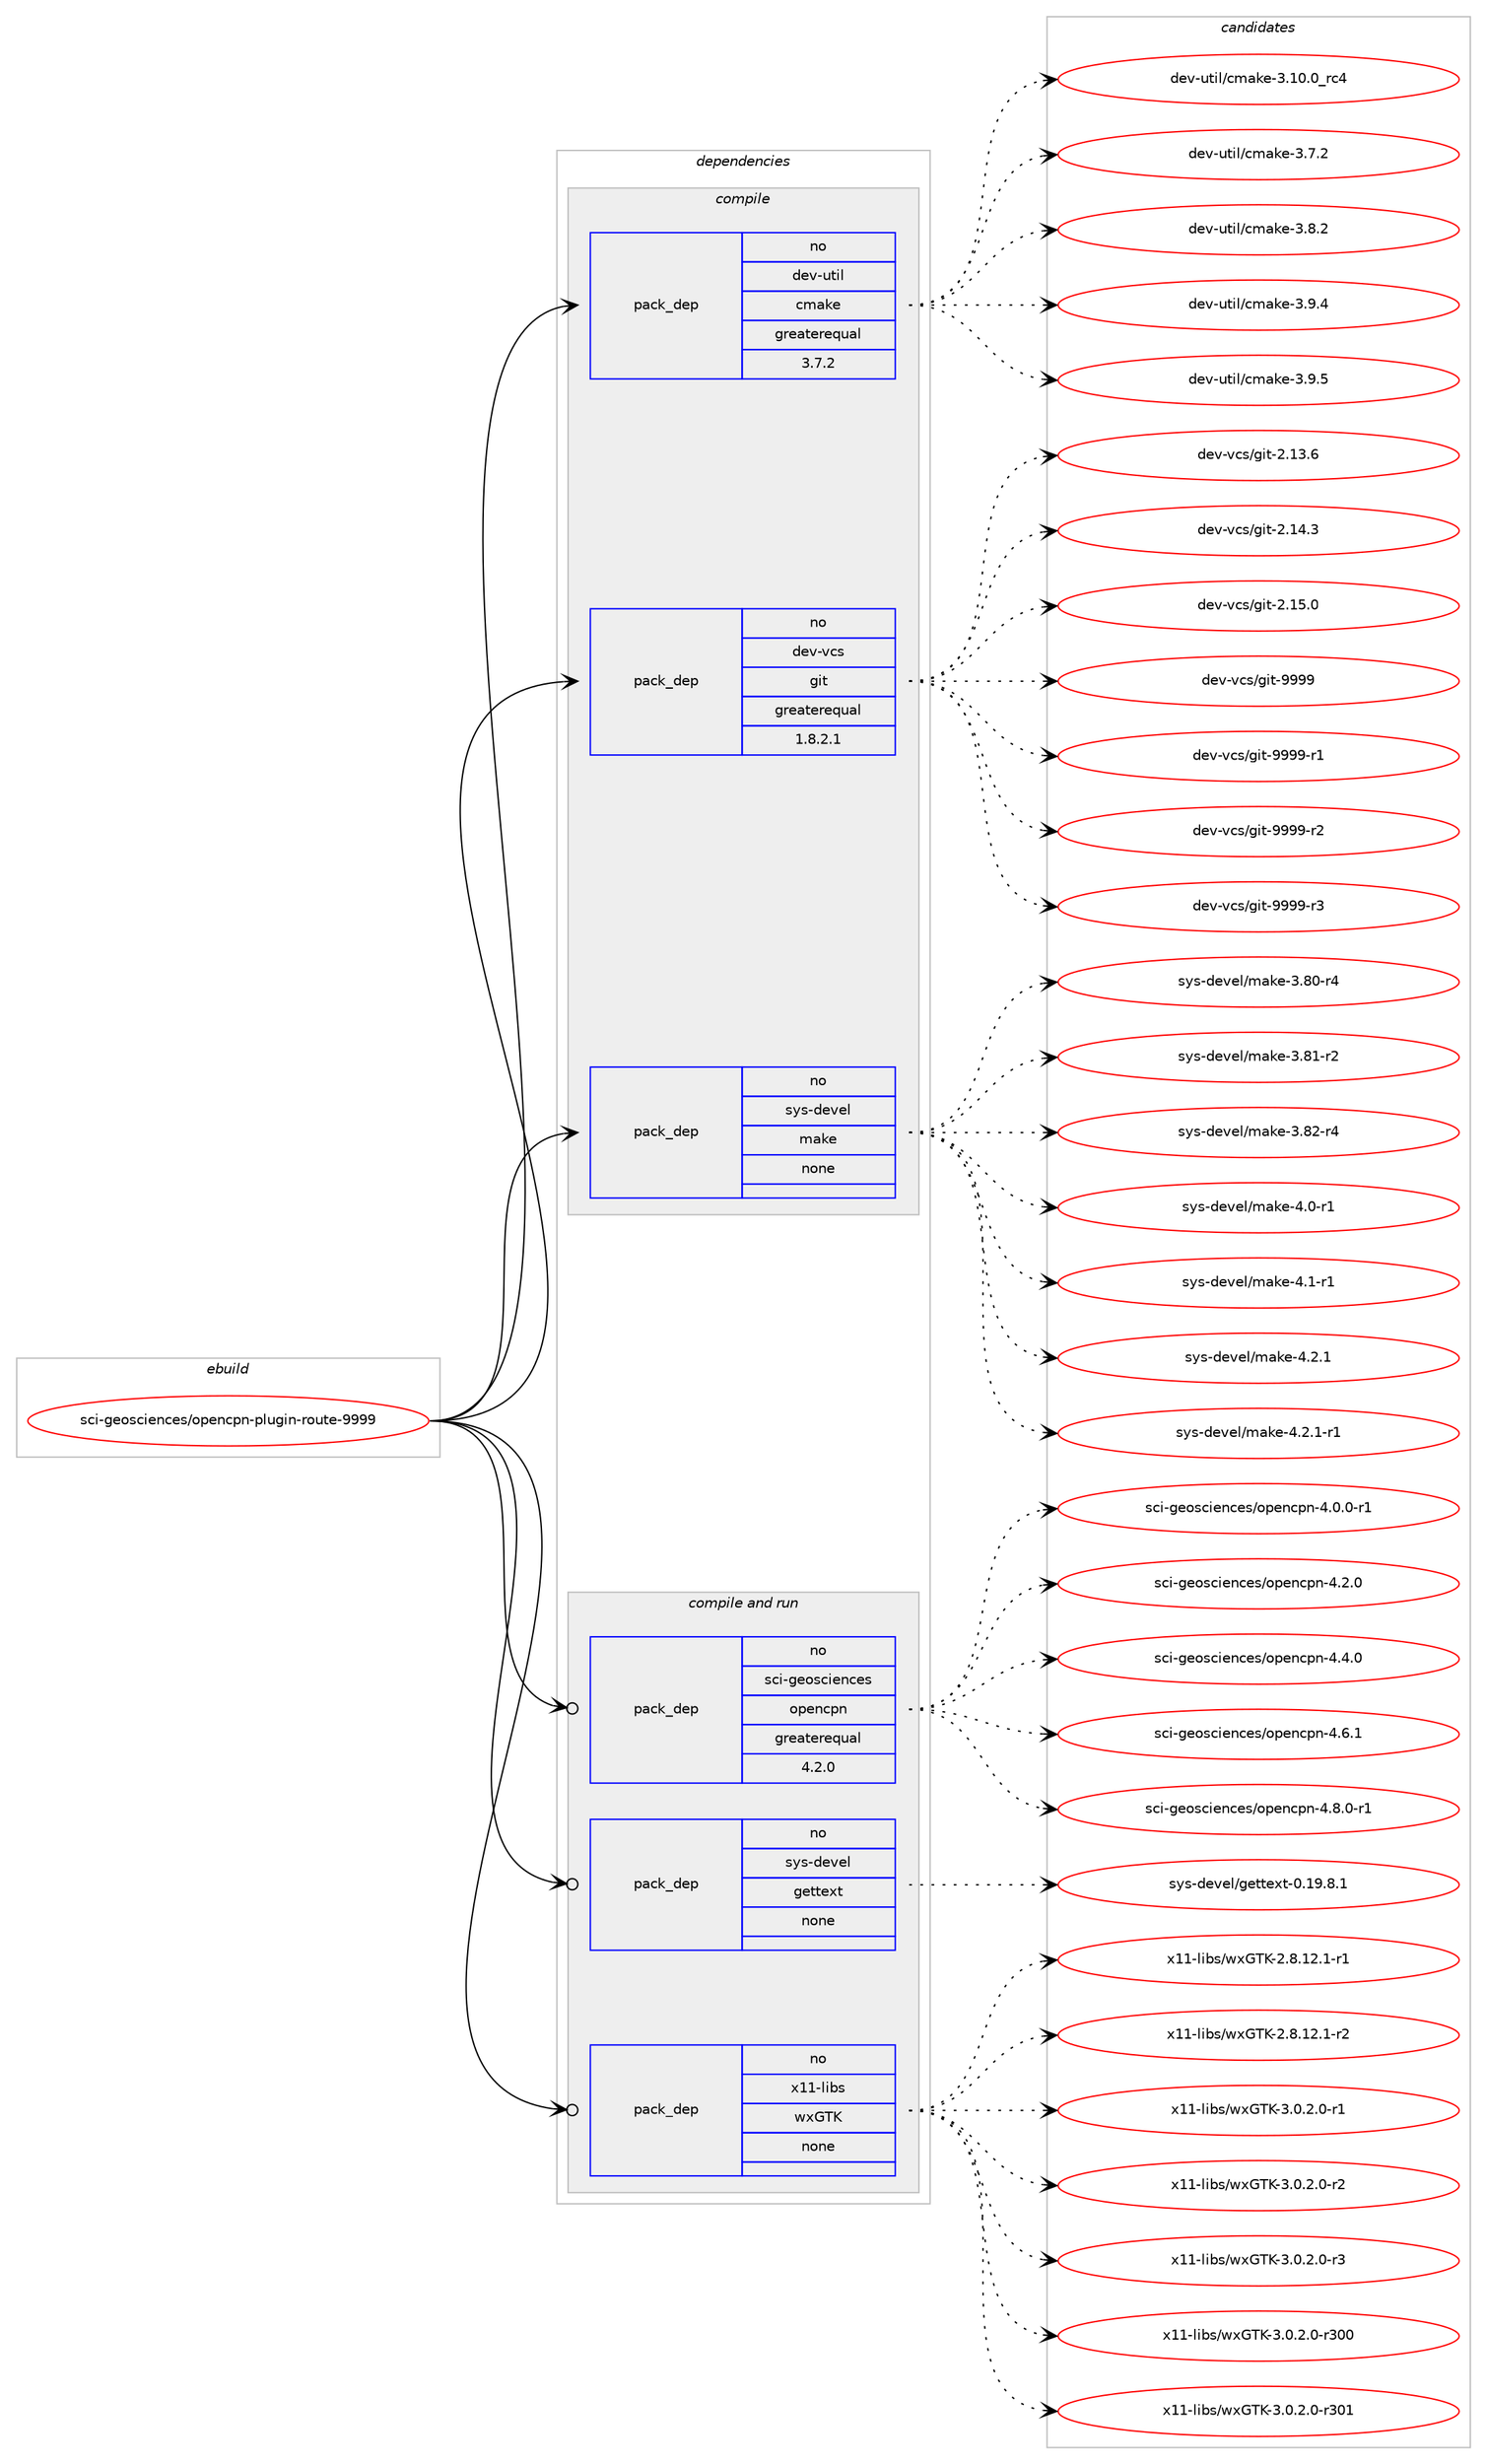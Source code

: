 digraph prolog {

# *************
# Graph options
# *************

newrank=true;
concentrate=true;
compound=true;
graph [rankdir=LR,fontname=Helvetica,fontsize=10,ranksep=1.5];#, ranksep=2.5, nodesep=0.2];
edge  [arrowhead=vee];
node  [fontname=Helvetica,fontsize=10];

# **********
# The ebuild
# **********

subgraph cluster_leftcol {
color=gray;
rank=same;
label=<<i>ebuild</i>>;
id [label="sci-geosciences/opencpn-plugin-route-9999", color=red, width=4, href="../sci-geosciences/opencpn-plugin-route-9999.svg"];
}

# ****************
# The dependencies
# ****************

subgraph cluster_midcol {
color=gray;
label=<<i>dependencies</i>>;
subgraph cluster_compile {
fillcolor="#eeeeee";
style=filled;
label=<<i>compile</i>>;
subgraph pack331476 {
dependency449318 [label=<<TABLE BORDER="0" CELLBORDER="1" CELLSPACING="0" CELLPADDING="4" WIDTH="220"><TR><TD ROWSPAN="6" CELLPADDING="30">pack_dep</TD></TR><TR><TD WIDTH="110">no</TD></TR><TR><TD>dev-util</TD></TR><TR><TD>cmake</TD></TR><TR><TD>greaterequal</TD></TR><TR><TD>3.7.2</TD></TR></TABLE>>, shape=none, color=blue];
}
id:e -> dependency449318:w [weight=20,style="solid",arrowhead="vee"];
subgraph pack331477 {
dependency449319 [label=<<TABLE BORDER="0" CELLBORDER="1" CELLSPACING="0" CELLPADDING="4" WIDTH="220"><TR><TD ROWSPAN="6" CELLPADDING="30">pack_dep</TD></TR><TR><TD WIDTH="110">no</TD></TR><TR><TD>dev-vcs</TD></TR><TR><TD>git</TD></TR><TR><TD>greaterequal</TD></TR><TR><TD>1.8.2.1</TD></TR></TABLE>>, shape=none, color=blue];
}
id:e -> dependency449319:w [weight=20,style="solid",arrowhead="vee"];
subgraph pack331478 {
dependency449320 [label=<<TABLE BORDER="0" CELLBORDER="1" CELLSPACING="0" CELLPADDING="4" WIDTH="220"><TR><TD ROWSPAN="6" CELLPADDING="30">pack_dep</TD></TR><TR><TD WIDTH="110">no</TD></TR><TR><TD>sys-devel</TD></TR><TR><TD>make</TD></TR><TR><TD>none</TD></TR><TR><TD></TD></TR></TABLE>>, shape=none, color=blue];
}
id:e -> dependency449320:w [weight=20,style="solid",arrowhead="vee"];
}
subgraph cluster_compileandrun {
fillcolor="#eeeeee";
style=filled;
label=<<i>compile and run</i>>;
subgraph pack331479 {
dependency449321 [label=<<TABLE BORDER="0" CELLBORDER="1" CELLSPACING="0" CELLPADDING="4" WIDTH="220"><TR><TD ROWSPAN="6" CELLPADDING="30">pack_dep</TD></TR><TR><TD WIDTH="110">no</TD></TR><TR><TD>sci-geosciences</TD></TR><TR><TD>opencpn</TD></TR><TR><TD>greaterequal</TD></TR><TR><TD>4.2.0</TD></TR></TABLE>>, shape=none, color=blue];
}
id:e -> dependency449321:w [weight=20,style="solid",arrowhead="odotvee"];
subgraph pack331480 {
dependency449322 [label=<<TABLE BORDER="0" CELLBORDER="1" CELLSPACING="0" CELLPADDING="4" WIDTH="220"><TR><TD ROWSPAN="6" CELLPADDING="30">pack_dep</TD></TR><TR><TD WIDTH="110">no</TD></TR><TR><TD>sys-devel</TD></TR><TR><TD>gettext</TD></TR><TR><TD>none</TD></TR><TR><TD></TD></TR></TABLE>>, shape=none, color=blue];
}
id:e -> dependency449322:w [weight=20,style="solid",arrowhead="odotvee"];
subgraph pack331481 {
dependency449323 [label=<<TABLE BORDER="0" CELLBORDER="1" CELLSPACING="0" CELLPADDING="4" WIDTH="220"><TR><TD ROWSPAN="6" CELLPADDING="30">pack_dep</TD></TR><TR><TD WIDTH="110">no</TD></TR><TR><TD>x11-libs</TD></TR><TR><TD>wxGTK</TD></TR><TR><TD>none</TD></TR><TR><TD></TD></TR></TABLE>>, shape=none, color=blue];
}
id:e -> dependency449323:w [weight=20,style="solid",arrowhead="odotvee"];
}
subgraph cluster_run {
fillcolor="#eeeeee";
style=filled;
label=<<i>run</i>>;
}
}

# **************
# The candidates
# **************

subgraph cluster_choices {
rank=same;
color=gray;
label=<<i>candidates</i>>;

subgraph choice331476 {
color=black;
nodesep=1;
choice1001011184511711610510847991099710710145514649484648951149952 [label="dev-util/cmake-3.10.0_rc4", color=red, width=4,href="../dev-util/cmake-3.10.0_rc4.svg"];
choice10010111845117116105108479910997107101455146554650 [label="dev-util/cmake-3.7.2", color=red, width=4,href="../dev-util/cmake-3.7.2.svg"];
choice10010111845117116105108479910997107101455146564650 [label="dev-util/cmake-3.8.2", color=red, width=4,href="../dev-util/cmake-3.8.2.svg"];
choice10010111845117116105108479910997107101455146574652 [label="dev-util/cmake-3.9.4", color=red, width=4,href="../dev-util/cmake-3.9.4.svg"];
choice10010111845117116105108479910997107101455146574653 [label="dev-util/cmake-3.9.5", color=red, width=4,href="../dev-util/cmake-3.9.5.svg"];
dependency449318:e -> choice1001011184511711610510847991099710710145514649484648951149952:w [style=dotted,weight="100"];
dependency449318:e -> choice10010111845117116105108479910997107101455146554650:w [style=dotted,weight="100"];
dependency449318:e -> choice10010111845117116105108479910997107101455146564650:w [style=dotted,weight="100"];
dependency449318:e -> choice10010111845117116105108479910997107101455146574652:w [style=dotted,weight="100"];
dependency449318:e -> choice10010111845117116105108479910997107101455146574653:w [style=dotted,weight="100"];
}
subgraph choice331477 {
color=black;
nodesep=1;
choice10010111845118991154710310511645504649514654 [label="dev-vcs/git-2.13.6", color=red, width=4,href="../dev-vcs/git-2.13.6.svg"];
choice10010111845118991154710310511645504649524651 [label="dev-vcs/git-2.14.3", color=red, width=4,href="../dev-vcs/git-2.14.3.svg"];
choice10010111845118991154710310511645504649534648 [label="dev-vcs/git-2.15.0", color=red, width=4,href="../dev-vcs/git-2.15.0.svg"];
choice1001011184511899115471031051164557575757 [label="dev-vcs/git-9999", color=red, width=4,href="../dev-vcs/git-9999.svg"];
choice10010111845118991154710310511645575757574511449 [label="dev-vcs/git-9999-r1", color=red, width=4,href="../dev-vcs/git-9999-r1.svg"];
choice10010111845118991154710310511645575757574511450 [label="dev-vcs/git-9999-r2", color=red, width=4,href="../dev-vcs/git-9999-r2.svg"];
choice10010111845118991154710310511645575757574511451 [label="dev-vcs/git-9999-r3", color=red, width=4,href="../dev-vcs/git-9999-r3.svg"];
dependency449319:e -> choice10010111845118991154710310511645504649514654:w [style=dotted,weight="100"];
dependency449319:e -> choice10010111845118991154710310511645504649524651:w [style=dotted,weight="100"];
dependency449319:e -> choice10010111845118991154710310511645504649534648:w [style=dotted,weight="100"];
dependency449319:e -> choice1001011184511899115471031051164557575757:w [style=dotted,weight="100"];
dependency449319:e -> choice10010111845118991154710310511645575757574511449:w [style=dotted,weight="100"];
dependency449319:e -> choice10010111845118991154710310511645575757574511450:w [style=dotted,weight="100"];
dependency449319:e -> choice10010111845118991154710310511645575757574511451:w [style=dotted,weight="100"];
}
subgraph choice331478 {
color=black;
nodesep=1;
choice11512111545100101118101108471099710710145514656484511452 [label="sys-devel/make-3.80-r4", color=red, width=4,href="../sys-devel/make-3.80-r4.svg"];
choice11512111545100101118101108471099710710145514656494511450 [label="sys-devel/make-3.81-r2", color=red, width=4,href="../sys-devel/make-3.81-r2.svg"];
choice11512111545100101118101108471099710710145514656504511452 [label="sys-devel/make-3.82-r4", color=red, width=4,href="../sys-devel/make-3.82-r4.svg"];
choice115121115451001011181011084710997107101455246484511449 [label="sys-devel/make-4.0-r1", color=red, width=4,href="../sys-devel/make-4.0-r1.svg"];
choice115121115451001011181011084710997107101455246494511449 [label="sys-devel/make-4.1-r1", color=red, width=4,href="../sys-devel/make-4.1-r1.svg"];
choice115121115451001011181011084710997107101455246504649 [label="sys-devel/make-4.2.1", color=red, width=4,href="../sys-devel/make-4.2.1.svg"];
choice1151211154510010111810110847109971071014552465046494511449 [label="sys-devel/make-4.2.1-r1", color=red, width=4,href="../sys-devel/make-4.2.1-r1.svg"];
dependency449320:e -> choice11512111545100101118101108471099710710145514656484511452:w [style=dotted,weight="100"];
dependency449320:e -> choice11512111545100101118101108471099710710145514656494511450:w [style=dotted,weight="100"];
dependency449320:e -> choice11512111545100101118101108471099710710145514656504511452:w [style=dotted,weight="100"];
dependency449320:e -> choice115121115451001011181011084710997107101455246484511449:w [style=dotted,weight="100"];
dependency449320:e -> choice115121115451001011181011084710997107101455246494511449:w [style=dotted,weight="100"];
dependency449320:e -> choice115121115451001011181011084710997107101455246504649:w [style=dotted,weight="100"];
dependency449320:e -> choice1151211154510010111810110847109971071014552465046494511449:w [style=dotted,weight="100"];
}
subgraph choice331479 {
color=black;
nodesep=1;
choice1159910545103101111115991051011109910111547111112101110991121104552464846484511449 [label="sci-geosciences/opencpn-4.0.0-r1", color=red, width=4,href="../sci-geosciences/opencpn-4.0.0-r1.svg"];
choice115991054510310111111599105101110991011154711111210111099112110455246504648 [label="sci-geosciences/opencpn-4.2.0", color=red, width=4,href="../sci-geosciences/opencpn-4.2.0.svg"];
choice115991054510310111111599105101110991011154711111210111099112110455246524648 [label="sci-geosciences/opencpn-4.4.0", color=red, width=4,href="../sci-geosciences/opencpn-4.4.0.svg"];
choice115991054510310111111599105101110991011154711111210111099112110455246544649 [label="sci-geosciences/opencpn-4.6.1", color=red, width=4,href="../sci-geosciences/opencpn-4.6.1.svg"];
choice1159910545103101111115991051011109910111547111112101110991121104552465646484511449 [label="sci-geosciences/opencpn-4.8.0-r1", color=red, width=4,href="../sci-geosciences/opencpn-4.8.0-r1.svg"];
dependency449321:e -> choice1159910545103101111115991051011109910111547111112101110991121104552464846484511449:w [style=dotted,weight="100"];
dependency449321:e -> choice115991054510310111111599105101110991011154711111210111099112110455246504648:w [style=dotted,weight="100"];
dependency449321:e -> choice115991054510310111111599105101110991011154711111210111099112110455246524648:w [style=dotted,weight="100"];
dependency449321:e -> choice115991054510310111111599105101110991011154711111210111099112110455246544649:w [style=dotted,weight="100"];
dependency449321:e -> choice1159910545103101111115991051011109910111547111112101110991121104552465646484511449:w [style=dotted,weight="100"];
}
subgraph choice331480 {
color=black;
nodesep=1;
choice1151211154510010111810110847103101116116101120116454846495746564649 [label="sys-devel/gettext-0.19.8.1", color=red, width=4,href="../sys-devel/gettext-0.19.8.1.svg"];
dependency449322:e -> choice1151211154510010111810110847103101116116101120116454846495746564649:w [style=dotted,weight="100"];
}
subgraph choice331481 {
color=black;
nodesep=1;
choice12049494510810598115471191207184754550465646495046494511449 [label="x11-libs/wxGTK-2.8.12.1-r1", color=red, width=4,href="../x11-libs/wxGTK-2.8.12.1-r1.svg"];
choice12049494510810598115471191207184754550465646495046494511450 [label="x11-libs/wxGTK-2.8.12.1-r2", color=red, width=4,href="../x11-libs/wxGTK-2.8.12.1-r2.svg"];
choice120494945108105981154711912071847545514648465046484511449 [label="x11-libs/wxGTK-3.0.2.0-r1", color=red, width=4,href="../x11-libs/wxGTK-3.0.2.0-r1.svg"];
choice120494945108105981154711912071847545514648465046484511450 [label="x11-libs/wxGTK-3.0.2.0-r2", color=red, width=4,href="../x11-libs/wxGTK-3.0.2.0-r2.svg"];
choice120494945108105981154711912071847545514648465046484511451 [label="x11-libs/wxGTK-3.0.2.0-r3", color=red, width=4,href="../x11-libs/wxGTK-3.0.2.0-r3.svg"];
choice1204949451081059811547119120718475455146484650464845114514848 [label="x11-libs/wxGTK-3.0.2.0-r300", color=red, width=4,href="../x11-libs/wxGTK-3.0.2.0-r300.svg"];
choice1204949451081059811547119120718475455146484650464845114514849 [label="x11-libs/wxGTK-3.0.2.0-r301", color=red, width=4,href="../x11-libs/wxGTK-3.0.2.0-r301.svg"];
dependency449323:e -> choice12049494510810598115471191207184754550465646495046494511449:w [style=dotted,weight="100"];
dependency449323:e -> choice12049494510810598115471191207184754550465646495046494511450:w [style=dotted,weight="100"];
dependency449323:e -> choice120494945108105981154711912071847545514648465046484511449:w [style=dotted,weight="100"];
dependency449323:e -> choice120494945108105981154711912071847545514648465046484511450:w [style=dotted,weight="100"];
dependency449323:e -> choice120494945108105981154711912071847545514648465046484511451:w [style=dotted,weight="100"];
dependency449323:e -> choice1204949451081059811547119120718475455146484650464845114514848:w [style=dotted,weight="100"];
dependency449323:e -> choice1204949451081059811547119120718475455146484650464845114514849:w [style=dotted,weight="100"];
}
}

}
